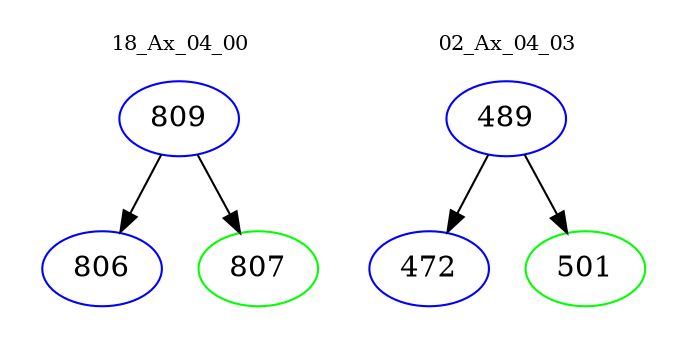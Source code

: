 digraph{
subgraph cluster_0 {
color = white
label = "18_Ax_04_00";
fontsize=10;
T0_809 [label="809", color="blue"]
T0_809 -> T0_806 [color="black"]
T0_806 [label="806", color="blue"]
T0_809 -> T0_807 [color="black"]
T0_807 [label="807", color="green"]
}
subgraph cluster_1 {
color = white
label = "02_Ax_04_03";
fontsize=10;
T1_489 [label="489", color="blue"]
T1_489 -> T1_472 [color="black"]
T1_472 [label="472", color="blue"]
T1_489 -> T1_501 [color="black"]
T1_501 [label="501", color="green"]
}
}
